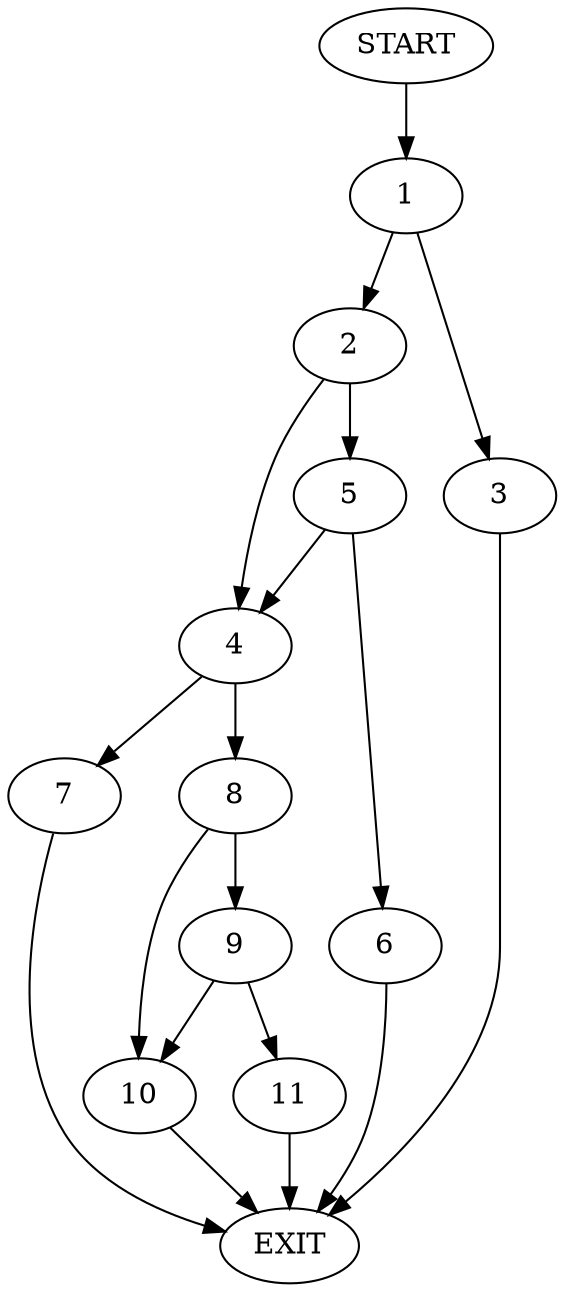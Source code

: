 digraph {
0 [label="START"]
12 [label="EXIT"]
0 -> 1
1 -> 2
1 -> 3
2 -> 4
2 -> 5
3 -> 12
5 -> 4
5 -> 6
4 -> 7
4 -> 8
6 -> 12
7 -> 12
8 -> 9
8 -> 10
10 -> 12
9 -> 11
9 -> 10
11 -> 12
}
